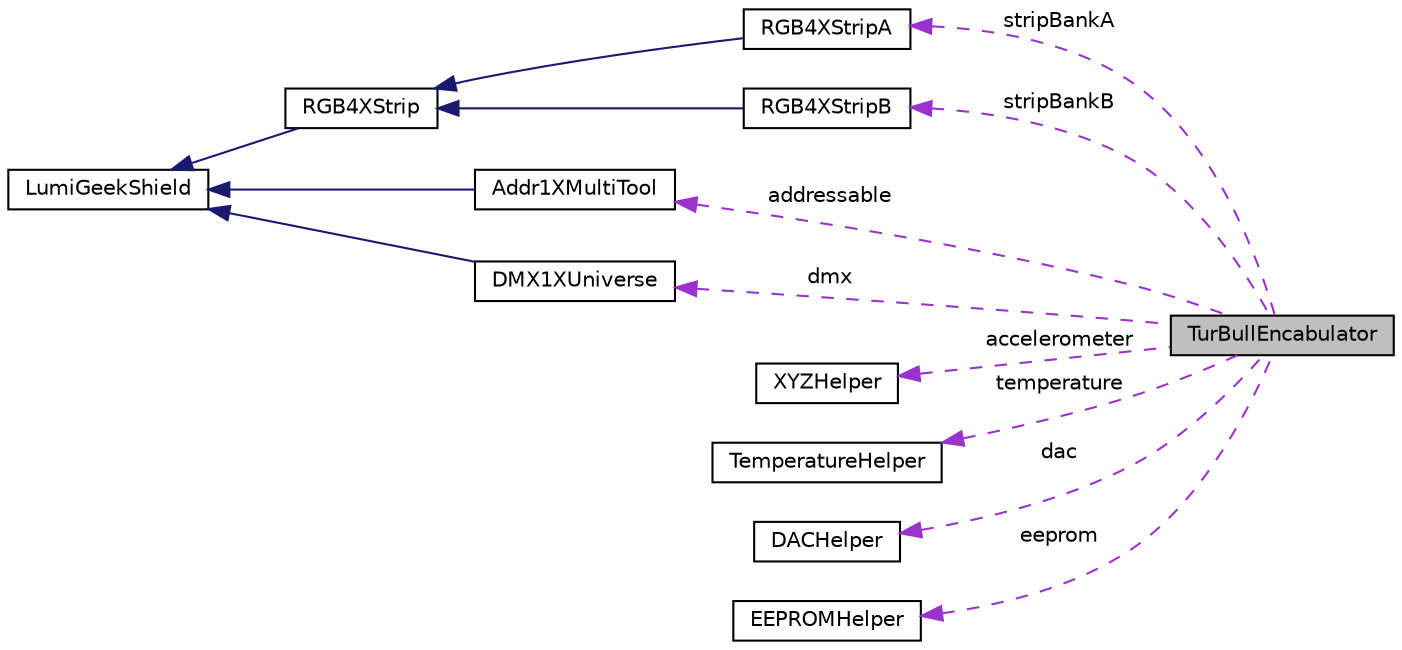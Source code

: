 digraph "TurBullEncabulator"
{
  edge [fontname="Helvetica",fontsize="10",labelfontname="Helvetica",labelfontsize="10"];
  node [fontname="Helvetica",fontsize="10",shape=record];
  rankdir="LR";
  Node1 [label="TurBullEncabulator",height=0.2,width=0.4,color="black", fillcolor="grey75", style="filled" fontcolor="black"];
  Node2 -> Node1 [dir="back",color="darkorchid3",fontsize="10",style="dashed",label=" stripBankA" ,fontname="Helvetica"];
  Node2 [label="RGB4XStripA",height=0.2,width=0.4,color="black", fillcolor="white", style="filled",URL="$class_r_g_b4_x_strip_a.html"];
  Node3 -> Node2 [dir="back",color="midnightblue",fontsize="10",style="solid",fontname="Helvetica"];
  Node3 [label="RGB4XStrip",height=0.2,width=0.4,color="black", fillcolor="white", style="filled",URL="$class_r_g_b4_x_strip.html"];
  Node4 -> Node3 [dir="back",color="midnightblue",fontsize="10",style="solid",fontname="Helvetica"];
  Node4 [label="LumiGeekShield",height=0.2,width=0.4,color="black", fillcolor="white", style="filled",URL="$class_lumi_geek_shield.html"];
  Node5 -> Node1 [dir="back",color="darkorchid3",fontsize="10",style="dashed",label=" accelerometer" ,fontname="Helvetica"];
  Node5 [label="XYZHelper",height=0.2,width=0.4,color="black", fillcolor="white", style="filled",URL="$class_x_y_z_helper.html"];
  Node6 -> Node1 [dir="back",color="darkorchid3",fontsize="10",style="dashed",label=" stripBankB" ,fontname="Helvetica"];
  Node6 [label="RGB4XStripB",height=0.2,width=0.4,color="black", fillcolor="white", style="filled",URL="$class_r_g_b4_x_strip_b.html"];
  Node3 -> Node6 [dir="back",color="midnightblue",fontsize="10",style="solid",fontname="Helvetica"];
  Node7 -> Node1 [dir="back",color="darkorchid3",fontsize="10",style="dashed",label=" temperature" ,fontname="Helvetica"];
  Node7 [label="TemperatureHelper",height=0.2,width=0.4,color="black", fillcolor="white", style="filled",URL="$class_temperature_helper.html"];
  Node8 -> Node1 [dir="back",color="darkorchid3",fontsize="10",style="dashed",label=" dac" ,fontname="Helvetica"];
  Node8 [label="DACHelper",height=0.2,width=0.4,color="black", fillcolor="white", style="filled",URL="$class_d_a_c_helper.html"];
  Node9 -> Node1 [dir="back",color="darkorchid3",fontsize="10",style="dashed",label=" eeprom" ,fontname="Helvetica"];
  Node9 [label="EEPROMHelper",height=0.2,width=0.4,color="black", fillcolor="white", style="filled",URL="$class_e_e_p_r_o_m_helper.html"];
  Node10 -> Node1 [dir="back",color="darkorchid3",fontsize="10",style="dashed",label=" addressable" ,fontname="Helvetica"];
  Node10 [label="Addr1XMultiTool",height=0.2,width=0.4,color="black", fillcolor="white", style="filled",URL="$class_addr1_x_multi_tool.html"];
  Node4 -> Node10 [dir="back",color="midnightblue",fontsize="10",style="solid",fontname="Helvetica"];
  Node11 -> Node1 [dir="back",color="darkorchid3",fontsize="10",style="dashed",label=" dmx" ,fontname="Helvetica"];
  Node11 [label="DMX1XUniverse",height=0.2,width=0.4,color="black", fillcolor="white", style="filled",URL="$class_d_m_x1_x_universe.html"];
  Node4 -> Node11 [dir="back",color="midnightblue",fontsize="10",style="solid",fontname="Helvetica"];
}

